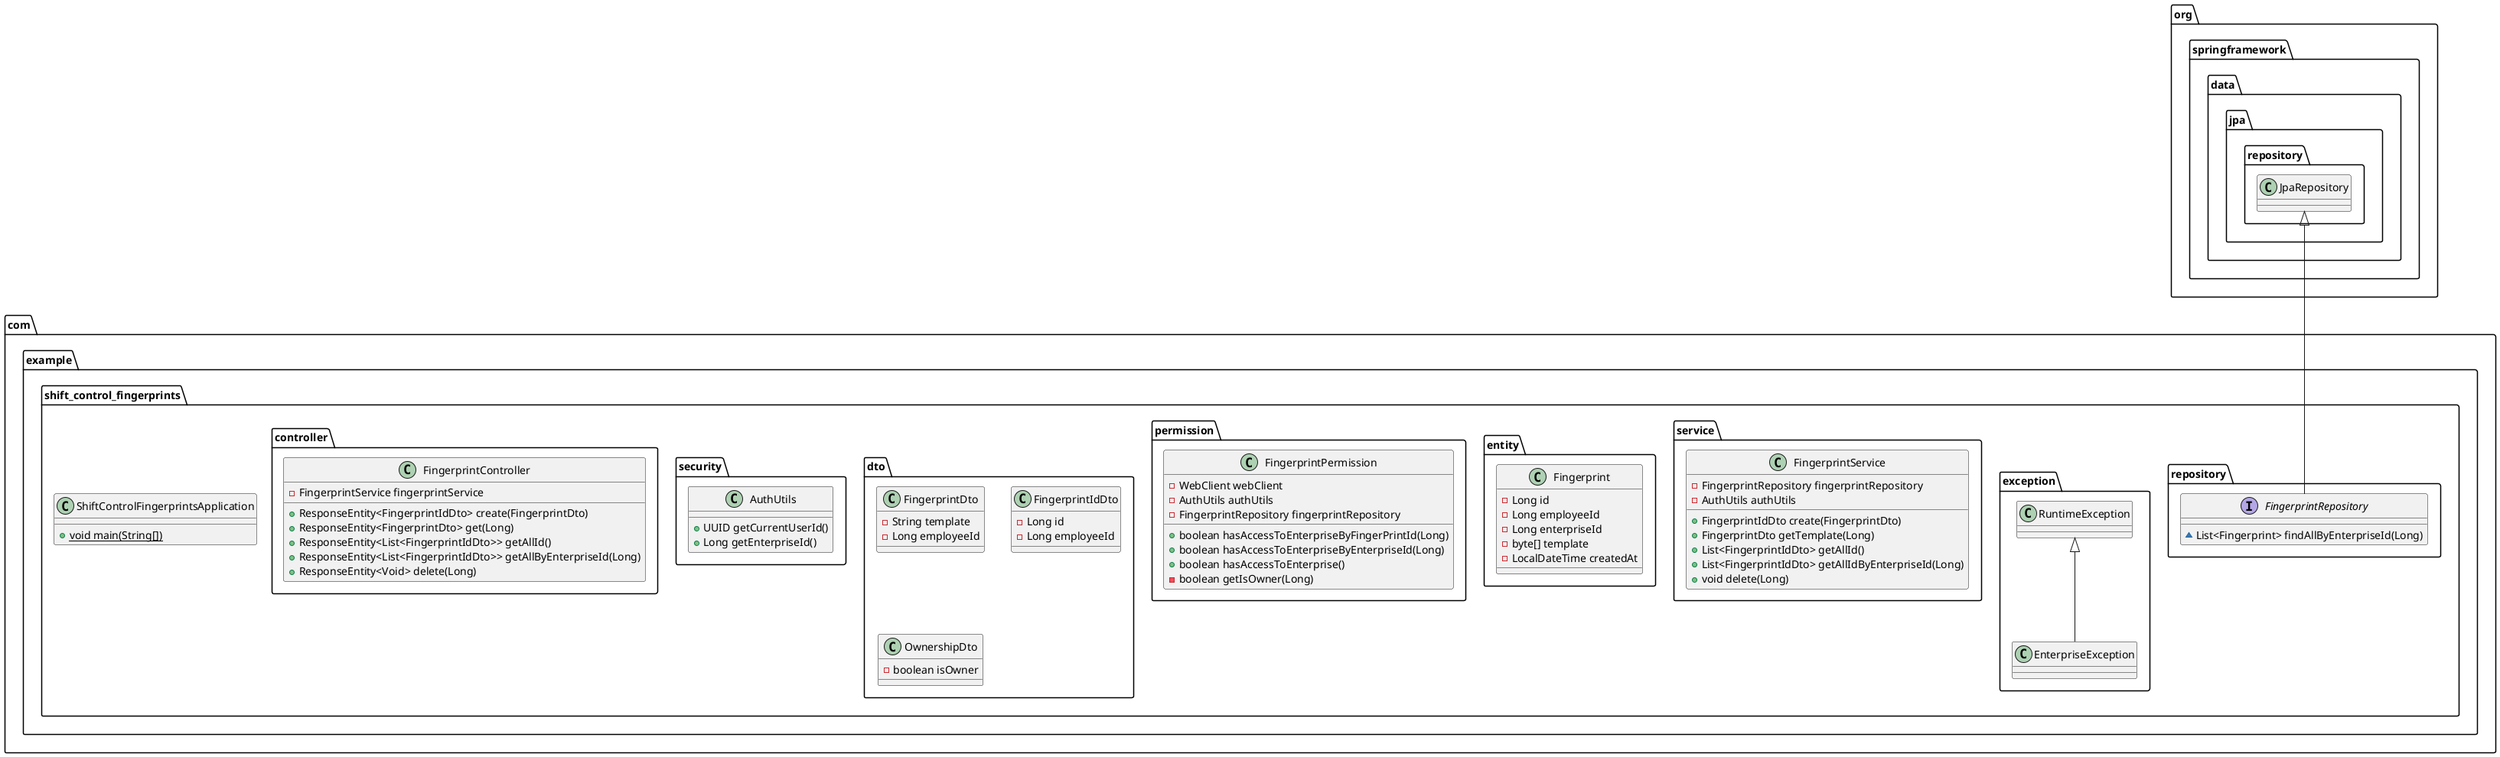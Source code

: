 @startuml
interface com.example.shift_control_fingerprints.repository.FingerprintRepository {
~ List<Fingerprint> findAllByEnterpriseId(Long)
}

class com.example.shift_control_fingerprints.exception.EnterpriseException {
}
class com.example.shift_control_fingerprints.service.FingerprintService {
- FingerprintRepository fingerprintRepository
- AuthUtils authUtils
+ FingerprintIdDto create(FingerprintDto)
+ FingerprintDto getTemplate(Long)
+ List<FingerprintIdDto> getAllId()
+ List<FingerprintIdDto> getAllIdByEnterpriseId(Long)
+ void delete(Long)
}


class com.example.shift_control_fingerprints.entity.Fingerprint {
- Long id
- Long employeeId
- Long enterpriseId
- byte[] template
- LocalDateTime createdAt
}

class com.example.shift_control_fingerprints.permission.FingerprintPermission {
- WebClient webClient
- AuthUtils authUtils
- FingerprintRepository fingerprintRepository
+ boolean hasAccessToEnterpriseByFingerPrintId(Long)
+ boolean hasAccessToEnterpriseByEnterpriseId(Long)
+ boolean hasAccessToEnterprise()
- boolean getIsOwner(Long)
}


class com.example.shift_control_fingerprints.dto.FingerprintDto {
- String template
- Long employeeId
}

class com.example.shift_control_fingerprints.dto.FingerprintIdDto {
- Long id
- Long employeeId
}

class com.example.shift_control_fingerprints.ShiftControlFingerprintsApplication {
+ {static} void main(String[])
}

class com.example.shift_control_fingerprints.security.AuthUtils {
+ UUID getCurrentUserId()
+ Long getEnterpriseId()
}

class com.example.shift_control_fingerprints.controller.FingerprintController {
- FingerprintService fingerprintService
+ ResponseEntity<FingerprintIdDto> create(FingerprintDto)
+ ResponseEntity<FingerprintDto> get(Long)
+ ResponseEntity<List<FingerprintIdDto>> getAllId()
+ ResponseEntity<List<FingerprintIdDto>> getAllByEnterpriseId(Long)
+ ResponseEntity<Void> delete(Long)
}


class com.example.shift_control_fingerprints.dto.OwnershipDto {
- boolean isOwner
}



org.springframework.data.jpa.repository.JpaRepository <|-- com.example.shift_control_fingerprints.repository.FingerprintRepository
com.example.shift_control_fingerprints.exception.RuntimeException <|-- com.example.shift_control_fingerprints.exception.EnterpriseException
@enduml